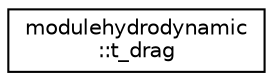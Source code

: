 digraph "Graphical Class Hierarchy"
{
 // LATEX_PDF_SIZE
  edge [fontname="Helvetica",fontsize="10",labelfontname="Helvetica",labelfontsize="10"];
  node [fontname="Helvetica",fontsize="10",shape=record];
  rankdir="LR";
  Node0 [label="modulehydrodynamic\l::t_drag",height=0.2,width=0.4,color="black", fillcolor="white", style="filled",URL="$structmodulehydrodynamic_1_1t__drag.html",tooltip=" "];
}
